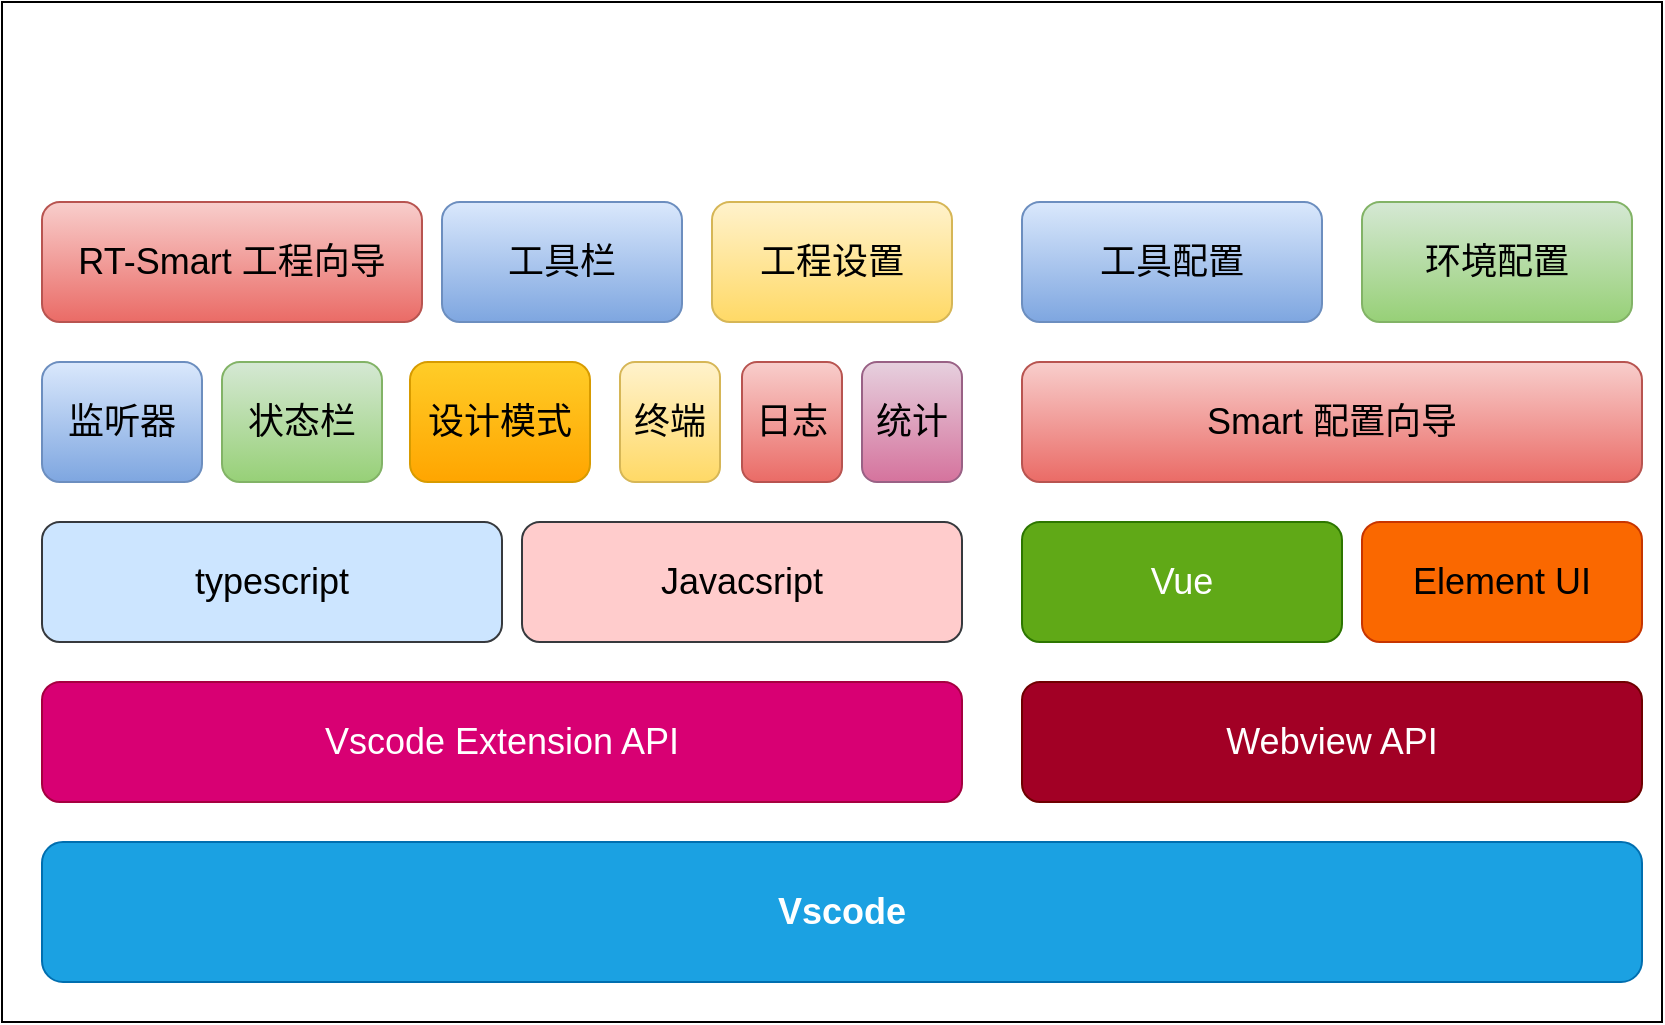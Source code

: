 <mxfile version="16.4.5" type="github">
  <diagram id="D9a77S43H5TM56BBEAoG" name="Page-1">
    <mxGraphModel dx="1422" dy="754" grid="1" gridSize="10" guides="1" tooltips="1" connect="1" arrows="1" fold="1" page="1" pageScale="1" pageWidth="827" pageHeight="1169" math="0" shadow="0">
      <root>
        <mxCell id="0" />
        <mxCell id="1" parent="0" />
        <mxCell id="e9i4VH5Fv7IkmH5WwM8w-2" value="" style="rounded=0;whiteSpace=wrap;html=1;" parent="1" vertex="1">
          <mxGeometry y="170" width="830" height="510" as="geometry" />
        </mxCell>
        <mxCell id="e9i4VH5Fv7IkmH5WwM8w-3" value="Vscode" style="rounded=1;whiteSpace=wrap;html=1;fillColor=#1ba1e2;strokeColor=#006EAF;fontSize=18;fontStyle=1;fontColor=#ffffff;" parent="1" vertex="1">
          <mxGeometry x="20" y="590" width="800" height="70" as="geometry" />
        </mxCell>
        <mxCell id="e9i4VH5Fv7IkmH5WwM8w-4" value="Vscode Extension API" style="rounded=1;whiteSpace=wrap;html=1;fontSize=18;fillColor=#d80073;strokeColor=#A50040;fontColor=#ffffff;" parent="1" vertex="1">
          <mxGeometry x="20" y="510" width="460" height="60" as="geometry" />
        </mxCell>
        <mxCell id="e9i4VH5Fv7IkmH5WwM8w-5" value="Webview API" style="rounded=1;whiteSpace=wrap;html=1;fontSize=18;fillColor=#a20025;strokeColor=#6F0000;fontColor=#ffffff;" parent="1" vertex="1">
          <mxGeometry x="510" y="510" width="310" height="60" as="geometry" />
        </mxCell>
        <mxCell id="e9i4VH5Fv7IkmH5WwM8w-6" value="typescript" style="rounded=1;whiteSpace=wrap;html=1;fontSize=18;fillColor=#cce5ff;strokeColor=#36393d;" parent="1" vertex="1">
          <mxGeometry x="20" y="430" width="230" height="60" as="geometry" />
        </mxCell>
        <mxCell id="e9i4VH5Fv7IkmH5WwM8w-7" value="Vue" style="rounded=1;whiteSpace=wrap;html=1;fontSize=18;fillColor=#60a917;fontColor=#ffffff;strokeColor=#2D7600;" parent="1" vertex="1">
          <mxGeometry x="510" y="430" width="160" height="60" as="geometry" />
        </mxCell>
        <mxCell id="e9i4VH5Fv7IkmH5WwM8w-8" value="Element UI" style="rounded=1;whiteSpace=wrap;html=1;fontSize=18;fillColor=#fa6800;fontColor=#000000;strokeColor=#C73500;" parent="1" vertex="1">
          <mxGeometry x="680" y="430" width="140" height="60" as="geometry" />
        </mxCell>
        <mxCell id="e9i4VH5Fv7IkmH5WwM8w-9" value="Javacsript" style="rounded=1;whiteSpace=wrap;html=1;fontSize=18;fillColor=#ffcccc;strokeColor=#36393d;" parent="1" vertex="1">
          <mxGeometry x="260" y="430" width="220" height="60" as="geometry" />
        </mxCell>
        <mxCell id="e9i4VH5Fv7IkmH5WwM8w-11" value="Smart 配置向导" style="rounded=1;whiteSpace=wrap;html=1;fontSize=18;fillColor=#f8cecc;strokeColor=#b85450;gradientColor=#ea6b66;" parent="1" vertex="1">
          <mxGeometry x="510" y="350" width="310" height="60" as="geometry" />
        </mxCell>
        <mxCell id="e9i4VH5Fv7IkmH5WwM8w-12" value="工具配置" style="rounded=1;whiteSpace=wrap;html=1;fontSize=18;fillColor=#dae8fc;gradientColor=#7ea6e0;strokeColor=#6c8ebf;" parent="1" vertex="1">
          <mxGeometry x="510" y="270" width="150" height="60" as="geometry" />
        </mxCell>
        <mxCell id="e9i4VH5Fv7IkmH5WwM8w-13" value="环境配置" style="rounded=1;whiteSpace=wrap;html=1;fontSize=18;fillColor=#d5e8d4;gradientColor=#97d077;strokeColor=#82b366;" parent="1" vertex="1">
          <mxGeometry x="680" y="270" width="135" height="60" as="geometry" />
        </mxCell>
        <mxCell id="e9i4VH5Fv7IkmH5WwM8w-14" value="终端" style="rounded=1;whiteSpace=wrap;html=1;fontSize=18;fillColor=#fff2cc;gradientColor=#ffd966;strokeColor=#d6b656;" parent="1" vertex="1">
          <mxGeometry x="309" y="350" width="50" height="60" as="geometry" />
        </mxCell>
        <mxCell id="e9i4VH5Fv7IkmH5WwM8w-15" value="日志" style="rounded=1;whiteSpace=wrap;html=1;fontSize=18;fillColor=#f8cecc;gradientColor=#ea6b66;strokeColor=#b85450;" parent="1" vertex="1">
          <mxGeometry x="370" y="350" width="50" height="60" as="geometry" />
        </mxCell>
        <mxCell id="e9i4VH5Fv7IkmH5WwM8w-16" value="统计" style="rounded=1;whiteSpace=wrap;html=1;fontSize=18;fillColor=#e6d0de;gradientColor=#d5739d;strokeColor=#996185;" parent="1" vertex="1">
          <mxGeometry x="430" y="350" width="50" height="60" as="geometry" />
        </mxCell>
        <mxCell id="e9i4VH5Fv7IkmH5WwM8w-17" value="监听器" style="rounded=1;whiteSpace=wrap;html=1;fontSize=18;fillColor=#dae8fc;gradientColor=#7ea6e0;strokeColor=#6c8ebf;" parent="1" vertex="1">
          <mxGeometry x="20" y="350" width="80" height="60" as="geometry" />
        </mxCell>
        <mxCell id="e9i4VH5Fv7IkmH5WwM8w-18" value="状态栏" style="rounded=1;whiteSpace=wrap;html=1;fontSize=18;fillColor=#d5e8d4;gradientColor=#97d077;strokeColor=#82b366;" parent="1" vertex="1">
          <mxGeometry x="110" y="350" width="80" height="60" as="geometry" />
        </mxCell>
        <mxCell id="e9i4VH5Fv7IkmH5WwM8w-19" value="设计模式" style="rounded=1;whiteSpace=wrap;html=1;fontSize=18;fillColor=#ffcd28;gradientColor=#ffa500;strokeColor=#d79b00;" parent="1" vertex="1">
          <mxGeometry x="204" y="350" width="90" height="60" as="geometry" />
        </mxCell>
        <mxCell id="e9i4VH5Fv7IkmH5WwM8w-20" value="RT-Smart 工程向导" style="rounded=1;whiteSpace=wrap;html=1;fontSize=18;fillColor=#f8cecc;gradientColor=#ea6b66;strokeColor=#b85450;" parent="1" vertex="1">
          <mxGeometry x="20" y="270" width="190" height="60" as="geometry" />
        </mxCell>
        <mxCell id="e9i4VH5Fv7IkmH5WwM8w-21" value="工具栏" style="rounded=1;whiteSpace=wrap;html=1;fontSize=18;fillColor=#dae8fc;gradientColor=#7ea6e0;strokeColor=#6c8ebf;" parent="1" vertex="1">
          <mxGeometry x="220" y="270" width="120" height="60" as="geometry" />
        </mxCell>
        <mxCell id="e9i4VH5Fv7IkmH5WwM8w-22" value="工程设置" style="rounded=1;whiteSpace=wrap;html=1;fontSize=18;fillColor=#fff2cc;gradientColor=#ffd966;strokeColor=#d6b656;" parent="1" vertex="1">
          <mxGeometry x="355" y="270" width="120" height="60" as="geometry" />
        </mxCell>
      </root>
    </mxGraphModel>
  </diagram>
</mxfile>
